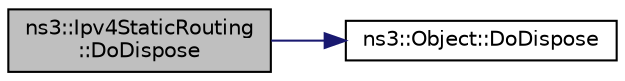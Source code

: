 digraph "ns3::Ipv4StaticRouting::DoDispose"
{
  edge [fontname="Helvetica",fontsize="10",labelfontname="Helvetica",labelfontsize="10"];
  node [fontname="Helvetica",fontsize="10",shape=record];
  rankdir="LR";
  Node1 [label="ns3::Ipv4StaticRouting\l::DoDispose",height=0.2,width=0.4,color="black", fillcolor="grey75", style="filled", fontcolor="black"];
  Node1 -> Node2 [color="midnightblue",fontsize="10",style="solid"];
  Node2 [label="ns3::Object::DoDispose",height=0.2,width=0.4,color="black", fillcolor="white", style="filled",URL="$d9/d77/classns3_1_1Object.html#a475d429a75d302d4775f4ae32479b287"];
}
